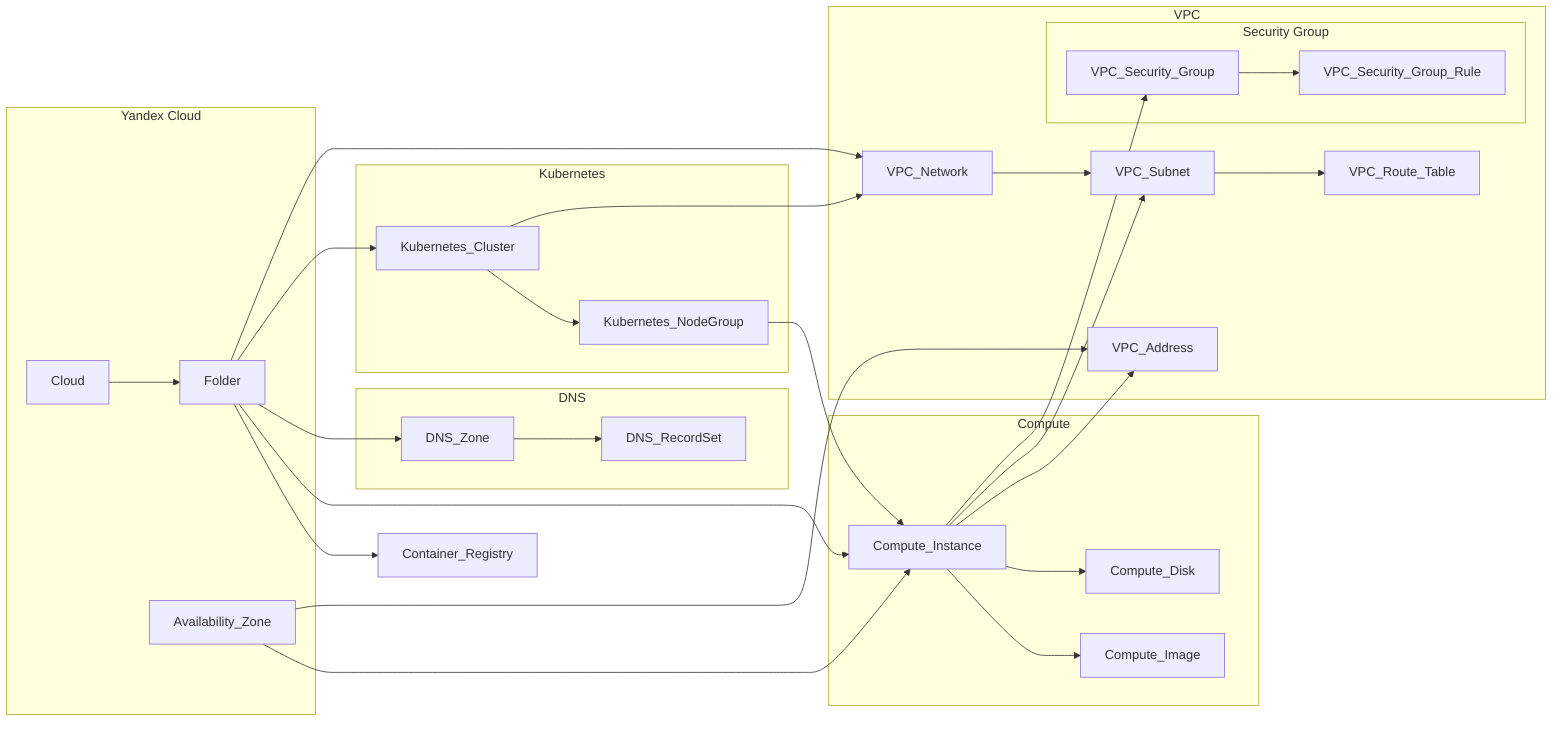 graph LR
    Cloud --> Folder
    Folder --> Container_Registry
    Folder --> Compute_Instance
    Folder --> DNS_Zone
    Folder --> Kubernetes_Cluster
    Folder --> VPC_Network
    Availability_Zone --> Compute_Instance
    Availability_Zone --> VPC_Address
    VPC_Network --> VPC_Subnet
    VPC_Subnet --> VPC_Route_Table
    VPC_Security_Group --> VPC_Security_Group_Rule
    Kubernetes_Cluster --> Kubernetes_NodeGroup
    Kubernetes_Cluster --> VPC_Network
    Kubernetes_NodeGroup --> Compute_Instance
    Compute_Instance --> Compute_Image
    Compute_Instance --> Compute_Disk
    DNS_Zone --> DNS_RecordSet
    Compute_Instance --> VPC_Address
    Compute_Instance --> VPC_Subnet
    Compute_Instance --> VPC_Security_Group


    subgraph DNS
        DNS_Zone
        DNS_RecordSet
    end

    subgraph Kubernetes
        Kubernetes_Cluster
        Kubernetes_NodeGroup
    end

    subgraph Compute
        Compute_Instance
        Compute_Image
        Compute_Disk
    end

    subgraph "Yandex Cloud"
        Cloud
        Folder
        Availability_Zone
    end

    subgraph VPC
        subgraph "Security Group"
            VPC_Security_Group
            VPC_Security_Group_Rule
        end

        VPC_Network
        VPC_Subnet
        VPC_Route_Table
        VPC_Address
        VPC_Subnet
        VPC_Security_Group
    end